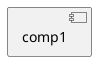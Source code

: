 {
  "sha1": "7meng8xd3cwglapzbmaadfrtxvy3ykj",
  "insertion": {
    "when": "2024-05-30T20:48:21.238Z",
    "user": "plantuml@gmail.com"
  }
}
@startuml
component comp1
@enduml
